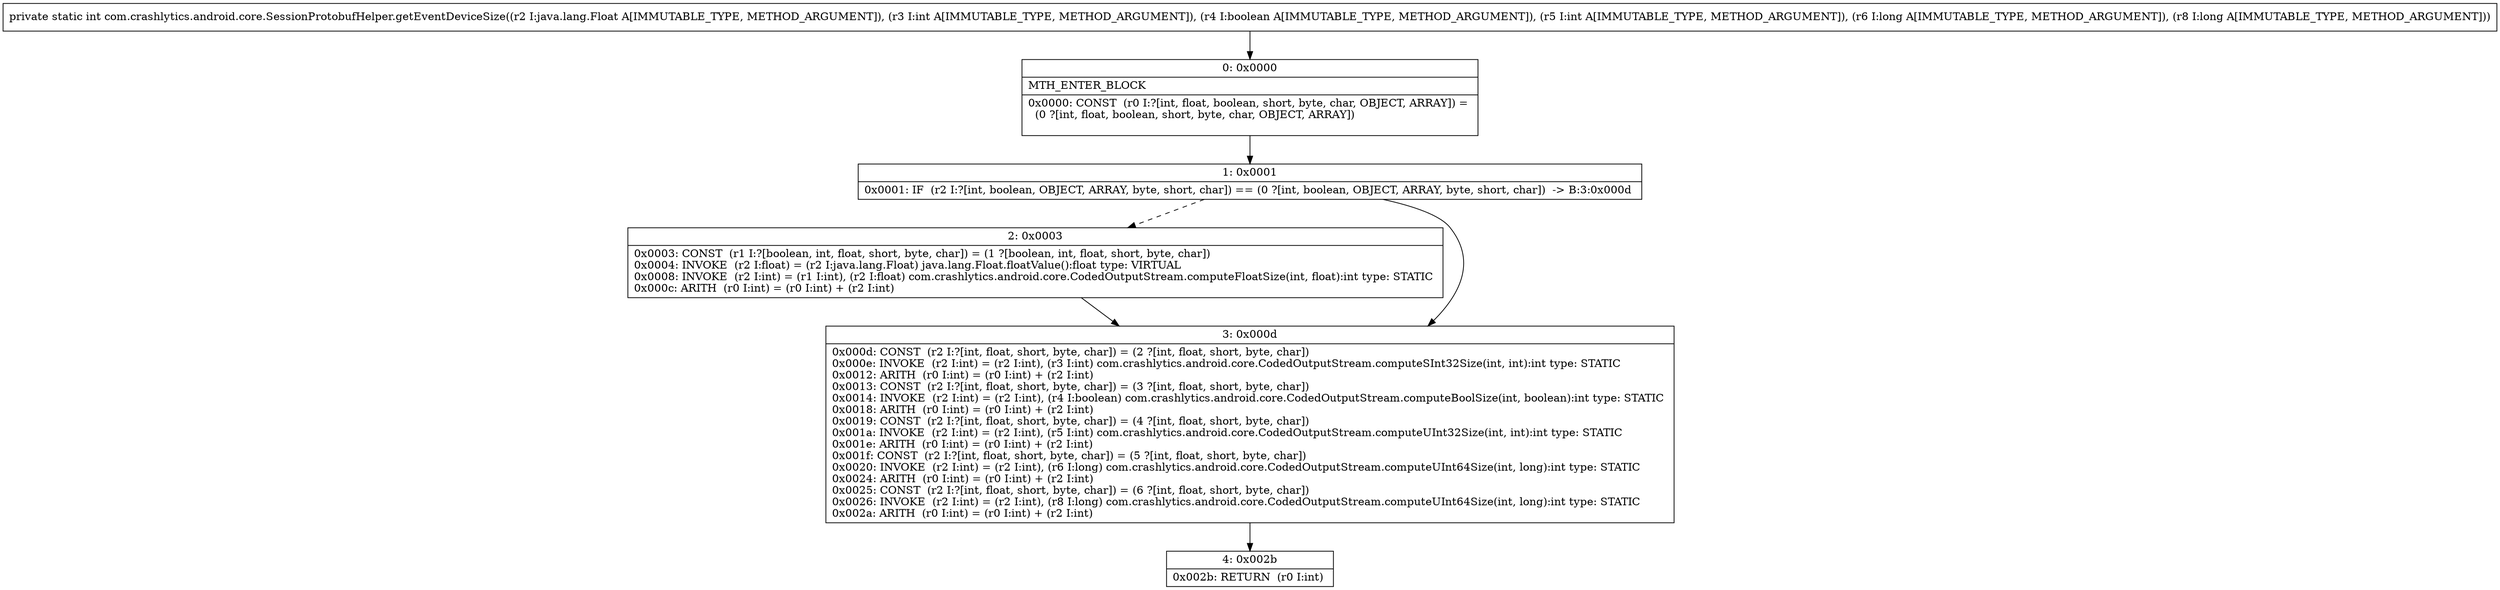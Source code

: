 digraph "CFG forcom.crashlytics.android.core.SessionProtobufHelper.getEventDeviceSize(Ljava\/lang\/Float;IZIJJ)I" {
Node_0 [shape=record,label="{0\:\ 0x0000|MTH_ENTER_BLOCK\l|0x0000: CONST  (r0 I:?[int, float, boolean, short, byte, char, OBJECT, ARRAY]) = \l  (0 ?[int, float, boolean, short, byte, char, OBJECT, ARRAY])\l \l}"];
Node_1 [shape=record,label="{1\:\ 0x0001|0x0001: IF  (r2 I:?[int, boolean, OBJECT, ARRAY, byte, short, char]) == (0 ?[int, boolean, OBJECT, ARRAY, byte, short, char])  \-\> B:3:0x000d \l}"];
Node_2 [shape=record,label="{2\:\ 0x0003|0x0003: CONST  (r1 I:?[boolean, int, float, short, byte, char]) = (1 ?[boolean, int, float, short, byte, char]) \l0x0004: INVOKE  (r2 I:float) = (r2 I:java.lang.Float) java.lang.Float.floatValue():float type: VIRTUAL \l0x0008: INVOKE  (r2 I:int) = (r1 I:int), (r2 I:float) com.crashlytics.android.core.CodedOutputStream.computeFloatSize(int, float):int type: STATIC \l0x000c: ARITH  (r0 I:int) = (r0 I:int) + (r2 I:int) \l}"];
Node_3 [shape=record,label="{3\:\ 0x000d|0x000d: CONST  (r2 I:?[int, float, short, byte, char]) = (2 ?[int, float, short, byte, char]) \l0x000e: INVOKE  (r2 I:int) = (r2 I:int), (r3 I:int) com.crashlytics.android.core.CodedOutputStream.computeSInt32Size(int, int):int type: STATIC \l0x0012: ARITH  (r0 I:int) = (r0 I:int) + (r2 I:int) \l0x0013: CONST  (r2 I:?[int, float, short, byte, char]) = (3 ?[int, float, short, byte, char]) \l0x0014: INVOKE  (r2 I:int) = (r2 I:int), (r4 I:boolean) com.crashlytics.android.core.CodedOutputStream.computeBoolSize(int, boolean):int type: STATIC \l0x0018: ARITH  (r0 I:int) = (r0 I:int) + (r2 I:int) \l0x0019: CONST  (r2 I:?[int, float, short, byte, char]) = (4 ?[int, float, short, byte, char]) \l0x001a: INVOKE  (r2 I:int) = (r2 I:int), (r5 I:int) com.crashlytics.android.core.CodedOutputStream.computeUInt32Size(int, int):int type: STATIC \l0x001e: ARITH  (r0 I:int) = (r0 I:int) + (r2 I:int) \l0x001f: CONST  (r2 I:?[int, float, short, byte, char]) = (5 ?[int, float, short, byte, char]) \l0x0020: INVOKE  (r2 I:int) = (r2 I:int), (r6 I:long) com.crashlytics.android.core.CodedOutputStream.computeUInt64Size(int, long):int type: STATIC \l0x0024: ARITH  (r0 I:int) = (r0 I:int) + (r2 I:int) \l0x0025: CONST  (r2 I:?[int, float, short, byte, char]) = (6 ?[int, float, short, byte, char]) \l0x0026: INVOKE  (r2 I:int) = (r2 I:int), (r8 I:long) com.crashlytics.android.core.CodedOutputStream.computeUInt64Size(int, long):int type: STATIC \l0x002a: ARITH  (r0 I:int) = (r0 I:int) + (r2 I:int) \l}"];
Node_4 [shape=record,label="{4\:\ 0x002b|0x002b: RETURN  (r0 I:int) \l}"];
MethodNode[shape=record,label="{private static int com.crashlytics.android.core.SessionProtobufHelper.getEventDeviceSize((r2 I:java.lang.Float A[IMMUTABLE_TYPE, METHOD_ARGUMENT]), (r3 I:int A[IMMUTABLE_TYPE, METHOD_ARGUMENT]), (r4 I:boolean A[IMMUTABLE_TYPE, METHOD_ARGUMENT]), (r5 I:int A[IMMUTABLE_TYPE, METHOD_ARGUMENT]), (r6 I:long A[IMMUTABLE_TYPE, METHOD_ARGUMENT]), (r8 I:long A[IMMUTABLE_TYPE, METHOD_ARGUMENT])) }"];
MethodNode -> Node_0;
Node_0 -> Node_1;
Node_1 -> Node_2[style=dashed];
Node_1 -> Node_3;
Node_2 -> Node_3;
Node_3 -> Node_4;
}

